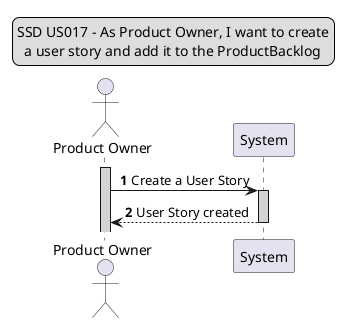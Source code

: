 @startuml

skinparam sequenceMessageAlign center

legend top
SSD US017 - As Product Owner, I want to create
  a user story and add it to the ProductBacklog
end legend

actor "Product Owner" as PO
participant "System" as System

autonumber

activate PO #lightgrey
PO -> System :Create a User Story
activate System #lightgrey
System --> PO :User Story created
deactivate

@enduml
